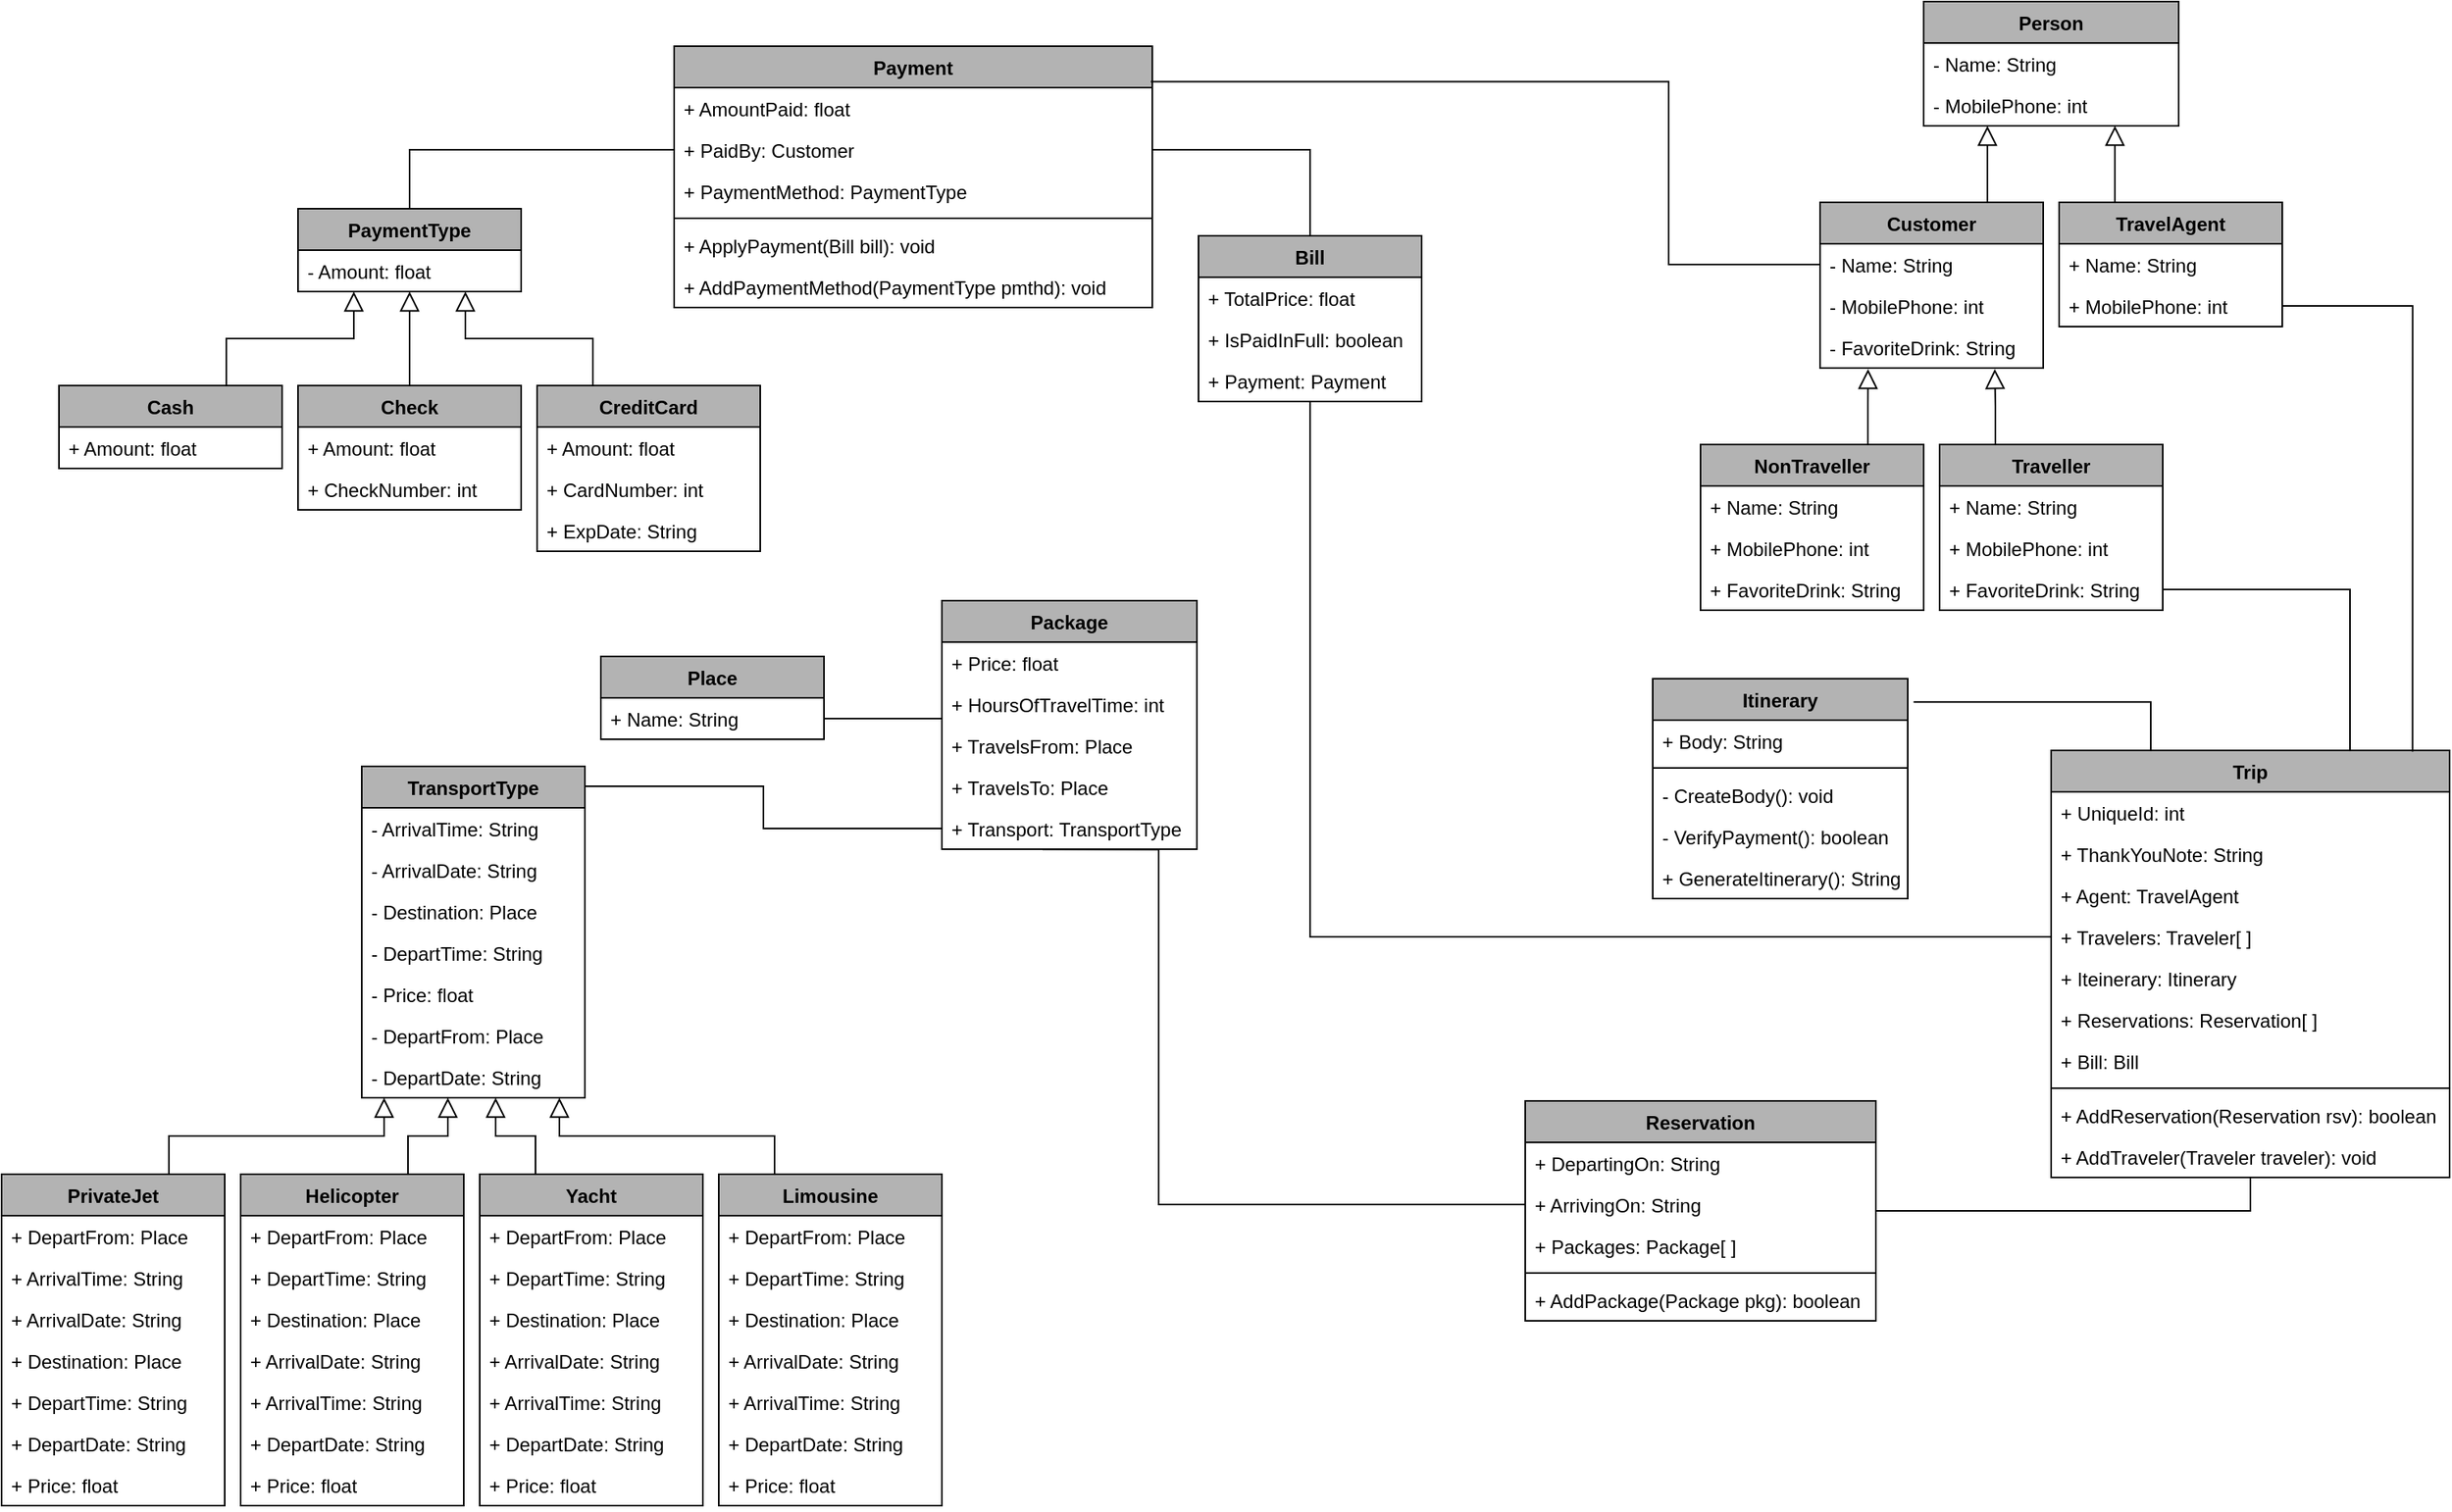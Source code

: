 <mxfile version="20.8.16" type="device"><diagram name="Page-1" id="qMFX66_EOi0qtZkbeub5"><mxGraphModel dx="4063" dy="1777" grid="1" gridSize="10" guides="1" tooltips="1" connect="1" arrows="1" fold="1" page="1" pageScale="1" pageWidth="1100" pageHeight="850" math="0" shadow="0"><root><mxCell id="0"/><mxCell id="1" parent="0"/><mxCell id="Zyu9Bd01uMXLm3r1Y-wS-1" value="Payment" style="swimlane;fontStyle=1;align=center;verticalAlign=top;childLayout=stackLayout;horizontal=1;startSize=26;horizontalStack=0;resizeParent=1;resizeParentMax=0;resizeLast=0;collapsible=1;marginBottom=0;fillColor=#B3B3B3;" vertex="1" parent="1"><mxGeometry x="236" y="28" width="300" height="164" as="geometry"/></mxCell><mxCell id="Zyu9Bd01uMXLm3r1Y-wS-2" value="+ AmountPaid: float" style="text;strokeColor=none;fillColor=none;align=left;verticalAlign=top;spacingLeft=4;spacingRight=4;overflow=hidden;rotatable=0;points=[[0,0.5],[1,0.5]];portConstraint=eastwest;" vertex="1" parent="Zyu9Bd01uMXLm3r1Y-wS-1"><mxGeometry y="26" width="300" height="26" as="geometry"/></mxCell><mxCell id="Zyu9Bd01uMXLm3r1Y-wS-152" value="+ PaidBy: Customer" style="text;strokeColor=none;fillColor=none;align=left;verticalAlign=top;spacingLeft=4;spacingRight=4;overflow=hidden;rotatable=0;points=[[0,0.5],[1,0.5]];portConstraint=eastwest;" vertex="1" parent="Zyu9Bd01uMXLm3r1Y-wS-1"><mxGeometry y="52" width="300" height="26" as="geometry"/></mxCell><mxCell id="Zyu9Bd01uMXLm3r1Y-wS-166" value="+ PaymentMethod: PaymentType" style="text;strokeColor=none;fillColor=none;align=left;verticalAlign=top;spacingLeft=4;spacingRight=4;overflow=hidden;rotatable=0;points=[[0,0.5],[1,0.5]];portConstraint=eastwest;" vertex="1" parent="Zyu9Bd01uMXLm3r1Y-wS-1"><mxGeometry y="78" width="300" height="26" as="geometry"/></mxCell><mxCell id="Zyu9Bd01uMXLm3r1Y-wS-204" value="" style="line;strokeWidth=1;fillColor=none;align=left;verticalAlign=middle;spacingTop=-1;spacingLeft=3;spacingRight=3;rotatable=0;labelPosition=right;points=[];portConstraint=eastwest;strokeColor=inherit;" vertex="1" parent="Zyu9Bd01uMXLm3r1Y-wS-1"><mxGeometry y="104" width="300" height="8" as="geometry"/></mxCell><mxCell id="Zyu9Bd01uMXLm3r1Y-wS-205" value="+ ApplyPayment(Bill bill): void" style="text;strokeColor=none;fillColor=none;align=left;verticalAlign=top;spacingLeft=4;spacingRight=4;overflow=hidden;rotatable=0;points=[[0,0.5],[1,0.5]];portConstraint=eastwest;" vertex="1" parent="Zyu9Bd01uMXLm3r1Y-wS-1"><mxGeometry y="112" width="300" height="26" as="geometry"/></mxCell><mxCell id="Zyu9Bd01uMXLm3r1Y-wS-229" value="+ AddPaymentMethod(PaymentType pmthd): void" style="text;strokeColor=none;fillColor=none;align=left;verticalAlign=top;spacingLeft=4;spacingRight=4;overflow=hidden;rotatable=0;points=[[0,0.5],[1,0.5]];portConstraint=eastwest;" vertex="1" parent="Zyu9Bd01uMXLm3r1Y-wS-1"><mxGeometry y="138" width="300" height="26" as="geometry"/></mxCell><mxCell id="Zyu9Bd01uMXLm3r1Y-wS-28" value="Bill" style="swimlane;fontStyle=1;align=center;verticalAlign=top;childLayout=stackLayout;horizontal=1;startSize=26;horizontalStack=0;resizeParent=1;resizeParentMax=0;resizeLast=0;collapsible=1;marginBottom=0;fillColor=#B3B3B3;" vertex="1" parent="1"><mxGeometry x="565" y="147" width="140" height="104" as="geometry"/></mxCell><mxCell id="Zyu9Bd01uMXLm3r1Y-wS-29" value="+ TotalPrice: float" style="text;strokeColor=none;fillColor=none;align=left;verticalAlign=top;spacingLeft=4;spacingRight=4;overflow=hidden;rotatable=0;points=[[0,0.5],[1,0.5]];portConstraint=eastwest;" vertex="1" parent="Zyu9Bd01uMXLm3r1Y-wS-28"><mxGeometry y="26" width="140" height="26" as="geometry"/></mxCell><mxCell id="Zyu9Bd01uMXLm3r1Y-wS-33" value="+ IsPaidInFull: boolean" style="text;strokeColor=none;fillColor=none;align=left;verticalAlign=top;spacingLeft=4;spacingRight=4;overflow=hidden;rotatable=0;points=[[0,0.5],[1,0.5]];portConstraint=eastwest;" vertex="1" parent="Zyu9Bd01uMXLm3r1Y-wS-28"><mxGeometry y="52" width="140" height="26" as="geometry"/></mxCell><mxCell id="Zyu9Bd01uMXLm3r1Y-wS-164" value="+ Payment: Payment" style="text;strokeColor=none;fillColor=none;align=left;verticalAlign=top;spacingLeft=4;spacingRight=4;overflow=hidden;rotatable=0;points=[[0,0.5],[1,0.5]];portConstraint=eastwest;" vertex="1" parent="Zyu9Bd01uMXLm3r1Y-wS-28"><mxGeometry y="78" width="140" height="26" as="geometry"/></mxCell><mxCell id="Zyu9Bd01uMXLm3r1Y-wS-34" value="Trip" style="swimlane;fontStyle=1;align=center;verticalAlign=top;childLayout=stackLayout;horizontal=1;startSize=26;horizontalStack=0;resizeParent=1;resizeParentMax=0;resizeLast=0;collapsible=1;marginBottom=0;fillColor=#B3B3B3;" vertex="1" parent="1"><mxGeometry x="1100" y="470" width="250" height="268" as="geometry"/></mxCell><mxCell id="Zyu9Bd01uMXLm3r1Y-wS-35" value="+ UniqueId: int" style="text;strokeColor=none;fillColor=none;align=left;verticalAlign=top;spacingLeft=4;spacingRight=4;overflow=hidden;rotatable=0;points=[[0,0.5],[1,0.5]];portConstraint=eastwest;" vertex="1" parent="Zyu9Bd01uMXLm3r1Y-wS-34"><mxGeometry y="26" width="250" height="26" as="geometry"/></mxCell><mxCell id="Zyu9Bd01uMXLm3r1Y-wS-38" value="+ ThankYouNote: String" style="text;strokeColor=none;fillColor=none;align=left;verticalAlign=top;spacingLeft=4;spacingRight=4;overflow=hidden;rotatable=0;points=[[0,0.5],[1,0.5]];portConstraint=eastwest;" vertex="1" parent="Zyu9Bd01uMXLm3r1Y-wS-34"><mxGeometry y="52" width="250" height="26" as="geometry"/></mxCell><mxCell id="Zyu9Bd01uMXLm3r1Y-wS-167" value="+ Agent: TravelAgent" style="text;strokeColor=none;fillColor=none;align=left;verticalAlign=top;spacingLeft=4;spacingRight=4;overflow=hidden;rotatable=0;points=[[0,0.5],[1,0.5]];portConstraint=eastwest;" vertex="1" parent="Zyu9Bd01uMXLm3r1Y-wS-34"><mxGeometry y="78" width="250" height="26" as="geometry"/></mxCell><mxCell id="Zyu9Bd01uMXLm3r1Y-wS-172" value="+ Travelers: Traveler[ ]" style="text;strokeColor=none;fillColor=none;align=left;verticalAlign=top;spacingLeft=4;spacingRight=4;overflow=hidden;rotatable=0;points=[[0,0.5],[1,0.5]];portConstraint=eastwest;" vertex="1" parent="Zyu9Bd01uMXLm3r1Y-wS-34"><mxGeometry y="104" width="250" height="26" as="geometry"/></mxCell><mxCell id="Zyu9Bd01uMXLm3r1Y-wS-174" value="+ Iteinerary: Itinerary" style="text;strokeColor=none;fillColor=none;align=left;verticalAlign=top;spacingLeft=4;spacingRight=4;overflow=hidden;rotatable=0;points=[[0,0.5],[1,0.5]];portConstraint=eastwest;" vertex="1" parent="Zyu9Bd01uMXLm3r1Y-wS-34"><mxGeometry y="130" width="250" height="26" as="geometry"/></mxCell><mxCell id="Zyu9Bd01uMXLm3r1Y-wS-186" value="+ Reservations: Reservation[ ]" style="text;strokeColor=none;fillColor=none;align=left;verticalAlign=top;spacingLeft=4;spacingRight=4;overflow=hidden;rotatable=0;points=[[0,0.5],[1,0.5]];portConstraint=eastwest;" vertex="1" parent="Zyu9Bd01uMXLm3r1Y-wS-34"><mxGeometry y="156" width="250" height="26" as="geometry"/></mxCell><mxCell id="Zyu9Bd01uMXLm3r1Y-wS-201" value="+ Bill: Bill" style="text;strokeColor=none;fillColor=none;align=left;verticalAlign=top;spacingLeft=4;spacingRight=4;overflow=hidden;rotatable=0;points=[[0,0.5],[1,0.5]];portConstraint=eastwest;" vertex="1" parent="Zyu9Bd01uMXLm3r1Y-wS-34"><mxGeometry y="182" width="250" height="26" as="geometry"/></mxCell><mxCell id="Zyu9Bd01uMXLm3r1Y-wS-199" value="" style="line;strokeWidth=1;fillColor=none;align=left;verticalAlign=middle;spacingTop=-1;spacingLeft=3;spacingRight=3;rotatable=0;labelPosition=right;points=[];portConstraint=eastwest;strokeColor=inherit;" vertex="1" parent="Zyu9Bd01uMXLm3r1Y-wS-34"><mxGeometry y="208" width="250" height="8" as="geometry"/></mxCell><mxCell id="Zyu9Bd01uMXLm3r1Y-wS-200" value="+ AddReservation(Reservation rsv): boolean" style="text;strokeColor=none;fillColor=none;align=left;verticalAlign=top;spacingLeft=4;spacingRight=4;overflow=hidden;rotatable=0;points=[[0,0.5],[1,0.5]];portConstraint=eastwest;" vertex="1" parent="Zyu9Bd01uMXLm3r1Y-wS-34"><mxGeometry y="216" width="250" height="26" as="geometry"/></mxCell><mxCell id="Zyu9Bd01uMXLm3r1Y-wS-226" value="+ AddTraveler(Traveler traveler): void" style="text;strokeColor=none;fillColor=none;align=left;verticalAlign=top;spacingLeft=4;spacingRight=4;overflow=hidden;rotatable=0;points=[[0,0.5],[1,0.5]];portConstraint=eastwest;" vertex="1" parent="Zyu9Bd01uMXLm3r1Y-wS-34"><mxGeometry y="242" width="250" height="26" as="geometry"/></mxCell><mxCell id="Zyu9Bd01uMXLm3r1Y-wS-195" style="edgeStyle=orthogonalEdgeStyle;rounded=0;orthogonalLoop=1;jettySize=auto;html=1;entryX=0;entryY=0.25;entryDx=0;entryDy=0;endArrow=none;endFill=0;exitX=1;exitY=0.5;exitDx=0;exitDy=0;" edge="1" parent="1" source="Zyu9Bd01uMXLm3r1Y-wS-196" target="Zyu9Bd01uMXLm3r1Y-wS-60"><mxGeometry relative="1" as="geometry"><Array as="points"><mxPoint x="404" y="450"/></Array></mxGeometry></mxCell><mxCell id="Zyu9Bd01uMXLm3r1Y-wS-40" value="Place" style="swimlane;fontStyle=1;childLayout=stackLayout;horizontal=1;startSize=26;fillColor=#B3B3B3;horizontalStack=0;resizeParent=1;resizeParentMax=0;resizeLast=0;collapsible=1;marginBottom=0;" vertex="1" parent="1"><mxGeometry x="190" y="411" width="140" height="52" as="geometry"/></mxCell><mxCell id="Zyu9Bd01uMXLm3r1Y-wS-196" value="+ Name: String" style="text;strokeColor=none;fillColor=none;align=left;verticalAlign=top;spacingLeft=4;spacingRight=4;overflow=hidden;rotatable=0;points=[[0,0.5],[1,0.5]];portConstraint=eastwest;" vertex="1" parent="Zyu9Bd01uMXLm3r1Y-wS-40"><mxGeometry y="26" width="140" height="26" as="geometry"/></mxCell><mxCell id="Zyu9Bd01uMXLm3r1Y-wS-187" style="edgeStyle=orthogonalEdgeStyle;rounded=0;orthogonalLoop=1;jettySize=auto;html=1;entryX=0.5;entryY=1;entryDx=0;entryDy=0;endArrow=none;endFill=0;" edge="1" parent="1" source="Zyu9Bd01uMXLm3r1Y-wS-56" target="Zyu9Bd01uMXLm3r1Y-wS-34"><mxGeometry relative="1" as="geometry"/></mxCell><mxCell id="Zyu9Bd01uMXLm3r1Y-wS-56" value="Reservation" style="swimlane;fontStyle=1;childLayout=stackLayout;horizontal=1;startSize=26;fillColor=#B3B3B3;horizontalStack=0;resizeParent=1;resizeParentMax=0;resizeLast=0;collapsible=1;marginBottom=0;" vertex="1" parent="1"><mxGeometry x="770" y="690" width="220" height="138" as="geometry"/></mxCell><mxCell id="Zyu9Bd01uMXLm3r1Y-wS-57" value="+ DepartingOn: String" style="text;strokeColor=none;fillColor=none;align=left;verticalAlign=top;spacingLeft=4;spacingRight=4;overflow=hidden;rotatable=0;points=[[0,0.5],[1,0.5]];portConstraint=eastwest;" vertex="1" parent="Zyu9Bd01uMXLm3r1Y-wS-56"><mxGeometry y="26" width="220" height="26" as="geometry"/></mxCell><mxCell id="Zyu9Bd01uMXLm3r1Y-wS-58" value="+ ArrivingOn: String" style="text;strokeColor=none;fillColor=none;align=left;verticalAlign=top;spacingLeft=4;spacingRight=4;overflow=hidden;rotatable=0;points=[[0,0.5],[1,0.5]];portConstraint=eastwest;" vertex="1" parent="Zyu9Bd01uMXLm3r1Y-wS-56"><mxGeometry y="52" width="220" height="26" as="geometry"/></mxCell><mxCell id="Zyu9Bd01uMXLm3r1Y-wS-188" value="+ Packages: Package[ ]" style="text;strokeColor=none;fillColor=none;align=left;verticalAlign=top;spacingLeft=4;spacingRight=4;overflow=hidden;rotatable=0;points=[[0,0.5],[1,0.5]];portConstraint=eastwest;" vertex="1" parent="Zyu9Bd01uMXLm3r1Y-wS-56"><mxGeometry y="78" width="220" height="26" as="geometry"/></mxCell><mxCell id="Zyu9Bd01uMXLm3r1Y-wS-190" value="" style="line;strokeWidth=1;fillColor=none;align=left;verticalAlign=middle;spacingTop=-1;spacingLeft=3;spacingRight=3;rotatable=0;labelPosition=right;points=[];portConstraint=eastwest;strokeColor=inherit;" vertex="1" parent="Zyu9Bd01uMXLm3r1Y-wS-56"><mxGeometry y="104" width="220" height="8" as="geometry"/></mxCell><mxCell id="Zyu9Bd01uMXLm3r1Y-wS-191" value="+ AddPackage(Package pkg): boolean" style="text;strokeColor=none;fillColor=none;align=left;verticalAlign=top;spacingLeft=4;spacingRight=4;overflow=hidden;rotatable=0;points=[[0,0.5],[1,0.5]];portConstraint=eastwest;" vertex="1" parent="Zyu9Bd01uMXLm3r1Y-wS-56"><mxGeometry y="112" width="220" height="26" as="geometry"/></mxCell><mxCell id="Zyu9Bd01uMXLm3r1Y-wS-60" value="Package" style="swimlane;fontStyle=1;childLayout=stackLayout;horizontal=1;startSize=26;fillColor=#B3B3B3;horizontalStack=0;resizeParent=1;resizeParentMax=0;resizeLast=0;collapsible=1;marginBottom=0;" vertex="1" parent="1"><mxGeometry x="404" y="376" width="160" height="156" as="geometry"/></mxCell><mxCell id="Zyu9Bd01uMXLm3r1Y-wS-61" value="+ Price: float" style="text;strokeColor=none;fillColor=none;align=left;verticalAlign=top;spacingLeft=4;spacingRight=4;overflow=hidden;rotatable=0;points=[[0,0.5],[1,0.5]];portConstraint=eastwest;" vertex="1" parent="Zyu9Bd01uMXLm3r1Y-wS-60"><mxGeometry y="26" width="160" height="26" as="geometry"/></mxCell><mxCell id="Zyu9Bd01uMXLm3r1Y-wS-62" value="+ HoursOfTravelTime: int" style="text;strokeColor=none;fillColor=none;align=left;verticalAlign=top;spacingLeft=4;spacingRight=4;overflow=hidden;rotatable=0;points=[[0,0.5],[1,0.5]];portConstraint=eastwest;" vertex="1" parent="Zyu9Bd01uMXLm3r1Y-wS-60"><mxGeometry y="52" width="160" height="26" as="geometry"/></mxCell><mxCell id="Zyu9Bd01uMXLm3r1Y-wS-192" value="+ TravelsFrom: Place&#10;" style="text;strokeColor=none;fillColor=none;align=left;verticalAlign=top;spacingLeft=4;spacingRight=4;overflow=hidden;rotatable=0;points=[[0,0.5],[1,0.5]];portConstraint=eastwest;" vertex="1" parent="Zyu9Bd01uMXLm3r1Y-wS-60"><mxGeometry y="78" width="160" height="26" as="geometry"/></mxCell><mxCell id="Zyu9Bd01uMXLm3r1Y-wS-193" value="+ TravelsTo: Place" style="text;strokeColor=none;fillColor=none;align=left;verticalAlign=top;spacingLeft=4;spacingRight=4;overflow=hidden;rotatable=0;points=[[0,0.5],[1,0.5]];portConstraint=eastwest;" vertex="1" parent="Zyu9Bd01uMXLm3r1Y-wS-60"><mxGeometry y="104" width="160" height="26" as="geometry"/></mxCell><mxCell id="Zyu9Bd01uMXLm3r1Y-wS-198" value="+ Transport: TransportType" style="text;strokeColor=none;fillColor=none;align=left;verticalAlign=top;spacingLeft=4;spacingRight=4;overflow=hidden;rotatable=0;points=[[0,0.5],[1,0.5]];portConstraint=eastwest;" vertex="1" parent="Zyu9Bd01uMXLm3r1Y-wS-60"><mxGeometry y="130" width="160" height="26" as="geometry"/></mxCell><mxCell id="Zyu9Bd01uMXLm3r1Y-wS-171" value="Itinerary" style="swimlane;fontStyle=1;childLayout=stackLayout;horizontal=1;startSize=26;fillColor=#B3B3B3;horizontalStack=0;resizeParent=1;resizeParentMax=0;resizeLast=0;collapsible=1;marginBottom=0;labelBackgroundColor=none;" vertex="1" parent="1"><mxGeometry x="850" y="425" width="160" height="138" as="geometry"/></mxCell><mxCell id="Zyu9Bd01uMXLm3r1Y-wS-176" value="+ Body: String" style="text;strokeColor=none;fillColor=none;align=left;verticalAlign=top;spacingLeft=4;spacingRight=4;overflow=hidden;rotatable=0;points=[[0,0.5],[1,0.5]];portConstraint=eastwest;" vertex="1" parent="Zyu9Bd01uMXLm3r1Y-wS-171"><mxGeometry y="26" width="160" height="26" as="geometry"/></mxCell><mxCell id="Zyu9Bd01uMXLm3r1Y-wS-181" value="" style="line;strokeWidth=1;fillColor=none;align=left;verticalAlign=middle;spacingTop=-1;spacingLeft=3;spacingRight=3;rotatable=0;labelPosition=right;points=[];portConstraint=eastwest;strokeColor=inherit;" vertex="1" parent="Zyu9Bd01uMXLm3r1Y-wS-171"><mxGeometry y="52" width="160" height="8" as="geometry"/></mxCell><mxCell id="Zyu9Bd01uMXLm3r1Y-wS-182" value="- CreateBody(): void" style="text;strokeColor=none;fillColor=none;align=left;verticalAlign=top;spacingLeft=4;spacingRight=4;overflow=hidden;rotatable=0;points=[[0,0.5],[1,0.5]];portConstraint=eastwest;" vertex="1" parent="Zyu9Bd01uMXLm3r1Y-wS-171"><mxGeometry y="60" width="160" height="26" as="geometry"/></mxCell><mxCell id="Zyu9Bd01uMXLm3r1Y-wS-227" value="- VerifyPayment(): boolean" style="text;strokeColor=none;fillColor=none;align=left;verticalAlign=top;spacingLeft=4;spacingRight=4;overflow=hidden;rotatable=0;points=[[0,0.5],[1,0.5]];portConstraint=eastwest;" vertex="1" parent="Zyu9Bd01uMXLm3r1Y-wS-171"><mxGeometry y="86" width="160" height="26" as="geometry"/></mxCell><mxCell id="Zyu9Bd01uMXLm3r1Y-wS-228" value="+ GenerateItinerary(): String" style="text;strokeColor=none;fillColor=none;align=left;verticalAlign=top;spacingLeft=4;spacingRight=4;overflow=hidden;rotatable=0;points=[[0,0.5],[1,0.5]];portConstraint=eastwest;" vertex="1" parent="Zyu9Bd01uMXLm3r1Y-wS-171"><mxGeometry y="112" width="160" height="26" as="geometry"/></mxCell><mxCell id="Zyu9Bd01uMXLm3r1Y-wS-177" style="edgeStyle=orthogonalEdgeStyle;rounded=0;orthogonalLoop=1;jettySize=auto;html=1;entryX=0.25;entryY=0;entryDx=0;entryDy=0;endArrow=none;endFill=0;exitX=1.023;exitY=0.106;exitDx=0;exitDy=0;exitPerimeter=0;" edge="1" parent="1" source="Zyu9Bd01uMXLm3r1Y-wS-171" target="Zyu9Bd01uMXLm3r1Y-wS-34"><mxGeometry relative="1" as="geometry"/></mxCell><mxCell id="Zyu9Bd01uMXLm3r1Y-wS-184" style="edgeStyle=orthogonalEdgeStyle;rounded=0;orthogonalLoop=1;jettySize=auto;html=1;exitX=1;exitY=0.5;exitDx=0;exitDy=0;entryX=0.75;entryY=0;entryDx=0;entryDy=0;endArrow=none;endFill=0;" edge="1" parent="1" source="Zyu9Bd01uMXLm3r1Y-wS-170" target="Zyu9Bd01uMXLm3r1Y-wS-34"><mxGeometry relative="1" as="geometry"/></mxCell><mxCell id="Zyu9Bd01uMXLm3r1Y-wS-185" style="edgeStyle=orthogonalEdgeStyle;rounded=0;orthogonalLoop=1;jettySize=auto;html=1;exitX=1;exitY=0.5;exitDx=0;exitDy=0;entryX=0.907;entryY=0.003;entryDx=0;entryDy=0;entryPerimeter=0;endArrow=none;endFill=0;" edge="1" parent="1" source="Zyu9Bd01uMXLm3r1Y-wS-52" target="Zyu9Bd01uMXLm3r1Y-wS-34"><mxGeometry relative="1" as="geometry"/></mxCell><mxCell id="Zyu9Bd01uMXLm3r1Y-wS-202" style="edgeStyle=orthogonalEdgeStyle;rounded=0;orthogonalLoop=1;jettySize=auto;html=1;entryX=0;entryY=0.5;entryDx=0;entryDy=0;endArrow=none;endFill=0;exitX=0.5;exitY=1;exitDx=0;exitDy=0;" edge="1" parent="1" source="Zyu9Bd01uMXLm3r1Y-wS-28" target="Zyu9Bd01uMXLm3r1Y-wS-172"><mxGeometry relative="1" as="geometry"><mxPoint x="640" y="310" as="sourcePoint"/></mxGeometry></mxCell><mxCell id="Zyu9Bd01uMXLm3r1Y-wS-206" style="edgeStyle=orthogonalEdgeStyle;rounded=0;orthogonalLoop=1;jettySize=auto;html=1;entryX=0.5;entryY=0;entryDx=0;entryDy=0;endArrow=none;endFill=0;" edge="1" parent="1" source="Zyu9Bd01uMXLm3r1Y-wS-152" target="Zyu9Bd01uMXLm3r1Y-wS-28"><mxGeometry relative="1" as="geometry"/></mxCell><mxCell id="Zyu9Bd01uMXLm3r1Y-wS-207" style="edgeStyle=orthogonalEdgeStyle;rounded=0;orthogonalLoop=1;jettySize=auto;html=1;entryX=0;entryY=0.5;entryDx=0;entryDy=0;endArrow=none;endFill=0;" edge="1" parent="1" source="Zyu9Bd01uMXLm3r1Y-wS-16" target="Zyu9Bd01uMXLm3r1Y-wS-152"><mxGeometry relative="1" as="geometry"/></mxCell><mxCell id="Zyu9Bd01uMXLm3r1Y-wS-208" style="edgeStyle=orthogonalEdgeStyle;rounded=0;orthogonalLoop=1;jettySize=auto;html=1;entryX=0.997;entryY=0.136;entryDx=0;entryDy=0;endArrow=none;endFill=0;entryPerimeter=0;" edge="1" parent="1" source="Zyu9Bd01uMXLm3r1Y-wS-157" target="Zyu9Bd01uMXLm3r1Y-wS-1"><mxGeometry relative="1" as="geometry"><Array as="points"><mxPoint x="860" y="165"/><mxPoint x="860" y="50"/></Array></mxGeometry></mxCell><mxCell id="Zyu9Bd01uMXLm3r1Y-wS-73" style="edgeStyle=orthogonalEdgeStyle;rounded=0;orthogonalLoop=1;jettySize=auto;html=1;exitX=0.75;exitY=0;exitDx=0;exitDy=0;endArrow=block;endFill=0;endSize=10;" edge="1" parent="1" source="Zyu9Bd01uMXLm3r1Y-wS-69"><mxGeometry relative="1" as="geometry"><mxPoint x="94" y="688" as="targetPoint"/><Array as="points"><mxPoint x="69" y="712"/><mxPoint x="94" y="712"/><mxPoint x="94" y="688"/></Array></mxGeometry></mxCell><mxCell id="Zyu9Bd01uMXLm3r1Y-wS-74" style="edgeStyle=orthogonalEdgeStyle;rounded=0;orthogonalLoop=1;jettySize=auto;html=1;exitX=0.25;exitY=0;exitDx=0;exitDy=0;endArrow=block;endFill=0;endSize=10;" edge="1" parent="1" source="Zyu9Bd01uMXLm3r1Y-wS-70"><mxGeometry relative="1" as="geometry"><mxPoint x="124" y="688" as="targetPoint"/><Array as="points"><mxPoint x="149" y="712"/><mxPoint x="124" y="712"/><mxPoint x="124" y="688"/></Array></mxGeometry></mxCell><mxCell id="Zyu9Bd01uMXLm3r1Y-wS-75" style="edgeStyle=orthogonalEdgeStyle;rounded=0;orthogonalLoop=1;jettySize=auto;html=1;exitX=0.25;exitY=0;exitDx=0;exitDy=0;endArrow=block;endFill=0;endSize=10;" edge="1" parent="1" source="Zyu9Bd01uMXLm3r1Y-wS-71"><mxGeometry relative="1" as="geometry"><mxPoint x="164" y="688" as="targetPoint"/><Array as="points"><mxPoint x="299" y="712"/><mxPoint x="164" y="712"/><mxPoint x="164" y="688"/></Array></mxGeometry></mxCell><mxCell id="Zyu9Bd01uMXLm3r1Y-wS-77" style="edgeStyle=orthogonalEdgeStyle;rounded=0;orthogonalLoop=1;jettySize=auto;html=1;exitX=0.75;exitY=0;exitDx=0;exitDy=0;endArrow=block;endFill=0;endSize=10;" edge="1" parent="1" source="Zyu9Bd01uMXLm3r1Y-wS-68"><mxGeometry relative="1" as="geometry"><mxPoint x="54" y="688" as="targetPoint"/><Array as="points"><mxPoint x="-81" y="712"/><mxPoint x="54" y="712"/></Array></mxGeometry></mxCell><mxCell id="Zyu9Bd01uMXLm3r1Y-wS-68" value="PrivateJet" style="swimlane;fontStyle=1;childLayout=stackLayout;horizontal=1;startSize=26;fillColor=#B3B3B3;horizontalStack=0;resizeParent=1;resizeParentMax=0;resizeLast=0;collapsible=1;marginBottom=0;container=0;" vertex="1" parent="1"><mxGeometry x="-186" y="736" width="140" height="208" as="geometry"/></mxCell><mxCell id="Zyu9Bd01uMXLm3r1Y-wS-93" value="+ DepartFrom: Place" style="text;strokeColor=none;fillColor=none;align=left;verticalAlign=top;spacingLeft=4;spacingRight=4;overflow=hidden;rotatable=0;points=[[0,0.5],[1,0.5]];portConstraint=eastwest;container=0;" vertex="1" parent="Zyu9Bd01uMXLm3r1Y-wS-68"><mxGeometry y="26" width="140" height="26" as="geometry"/></mxCell><mxCell id="Zyu9Bd01uMXLm3r1Y-wS-98" value="+ ArrivalTime: String" style="text;strokeColor=none;fillColor=none;align=left;verticalAlign=top;spacingLeft=4;spacingRight=4;overflow=hidden;rotatable=0;points=[[0,0.5],[1,0.5]];portConstraint=eastwest;container=0;" vertex="1" parent="Zyu9Bd01uMXLm3r1Y-wS-68"><mxGeometry y="52" width="140" height="26" as="geometry"/></mxCell><mxCell id="Zyu9Bd01uMXLm3r1Y-wS-97" value="+ ArrivalDate: String" style="text;strokeColor=none;fillColor=none;align=left;verticalAlign=top;spacingLeft=4;spacingRight=4;overflow=hidden;rotatable=0;points=[[0,0.5],[1,0.5]];portConstraint=eastwest;container=0;" vertex="1" parent="Zyu9Bd01uMXLm3r1Y-wS-68"><mxGeometry y="78" width="140" height="26" as="geometry"/></mxCell><mxCell id="Zyu9Bd01uMXLm3r1Y-wS-96" value="+ Destination: Place" style="text;strokeColor=none;fillColor=none;align=left;verticalAlign=top;spacingLeft=4;spacingRight=4;overflow=hidden;rotatable=0;points=[[0,0.5],[1,0.5]];portConstraint=eastwest;container=0;" vertex="1" parent="Zyu9Bd01uMXLm3r1Y-wS-68"><mxGeometry y="104" width="140" height="26" as="geometry"/></mxCell><mxCell id="Zyu9Bd01uMXLm3r1Y-wS-95" value="+ DepartTime: String" style="text;strokeColor=none;fillColor=none;align=left;verticalAlign=top;spacingLeft=4;spacingRight=4;overflow=hidden;rotatable=0;points=[[0,0.5],[1,0.5]];portConstraint=eastwest;container=0;" vertex="1" parent="Zyu9Bd01uMXLm3r1Y-wS-68"><mxGeometry y="130" width="140" height="26" as="geometry"/></mxCell><mxCell id="Zyu9Bd01uMXLm3r1Y-wS-94" value="+ DepartDate: String" style="text;strokeColor=none;fillColor=none;align=left;verticalAlign=top;spacingLeft=4;spacingRight=4;overflow=hidden;rotatable=0;points=[[0,0.5],[1,0.5]];portConstraint=eastwest;container=0;" vertex="1" parent="Zyu9Bd01uMXLm3r1Y-wS-68"><mxGeometry y="156" width="140" height="26" as="geometry"/></mxCell><mxCell id="Zyu9Bd01uMXLm3r1Y-wS-133" value="+ Price: float" style="text;strokeColor=none;fillColor=none;align=left;verticalAlign=top;spacingLeft=4;spacingRight=4;overflow=hidden;rotatable=0;points=[[0,0.5],[1,0.5]];portConstraint=eastwest;container=0;" vertex="1" parent="Zyu9Bd01uMXLm3r1Y-wS-68"><mxGeometry y="182" width="140" height="26" as="geometry"/></mxCell><mxCell id="Zyu9Bd01uMXLm3r1Y-wS-69" value="Helicopter" style="swimlane;fontStyle=1;childLayout=stackLayout;horizontal=1;startSize=26;fillColor=#B3B3B3;horizontalStack=0;resizeParent=1;resizeParentMax=0;resizeLast=0;collapsible=1;marginBottom=0;container=0;" vertex="1" parent="1"><mxGeometry x="-36" y="736" width="140" height="208" as="geometry"/></mxCell><mxCell id="Zyu9Bd01uMXLm3r1Y-wS-99" value="+ DepartFrom: Place" style="text;strokeColor=none;fillColor=none;align=left;verticalAlign=top;spacingLeft=4;spacingRight=4;overflow=hidden;rotatable=0;points=[[0,0.5],[1,0.5]];portConstraint=eastwest;container=0;" vertex="1" parent="Zyu9Bd01uMXLm3r1Y-wS-69"><mxGeometry y="26" width="140" height="26" as="geometry"/></mxCell><mxCell id="Zyu9Bd01uMXLm3r1Y-wS-101" value="+ DepartTime: String" style="text;strokeColor=none;fillColor=none;align=left;verticalAlign=top;spacingLeft=4;spacingRight=4;overflow=hidden;rotatable=0;points=[[0,0.5],[1,0.5]];portConstraint=eastwest;container=0;" vertex="1" parent="Zyu9Bd01uMXLm3r1Y-wS-69"><mxGeometry y="52" width="140" height="26" as="geometry"/></mxCell><mxCell id="Zyu9Bd01uMXLm3r1Y-wS-102" value="+ Destination: Place" style="text;strokeColor=none;fillColor=none;align=left;verticalAlign=top;spacingLeft=4;spacingRight=4;overflow=hidden;rotatable=0;points=[[0,0.5],[1,0.5]];portConstraint=eastwest;container=0;" vertex="1" parent="Zyu9Bd01uMXLm3r1Y-wS-69"><mxGeometry y="78" width="140" height="26" as="geometry"/></mxCell><mxCell id="Zyu9Bd01uMXLm3r1Y-wS-103" value="+ ArrivalDate: String" style="text;strokeColor=none;fillColor=none;align=left;verticalAlign=top;spacingLeft=4;spacingRight=4;overflow=hidden;rotatable=0;points=[[0,0.5],[1,0.5]];portConstraint=eastwest;container=0;" vertex="1" parent="Zyu9Bd01uMXLm3r1Y-wS-69"><mxGeometry y="104" width="140" height="26" as="geometry"/></mxCell><mxCell id="Zyu9Bd01uMXLm3r1Y-wS-104" value="+ ArrivalTime: String" style="text;strokeColor=none;fillColor=none;align=left;verticalAlign=top;spacingLeft=4;spacingRight=4;overflow=hidden;rotatable=0;points=[[0,0.5],[1,0.5]];portConstraint=eastwest;container=0;" vertex="1" parent="Zyu9Bd01uMXLm3r1Y-wS-69"><mxGeometry y="130" width="140" height="26" as="geometry"/></mxCell><mxCell id="Zyu9Bd01uMXLm3r1Y-wS-100" value="+ DepartDate: String" style="text;strokeColor=none;fillColor=none;align=left;verticalAlign=top;spacingLeft=4;spacingRight=4;overflow=hidden;rotatable=0;points=[[0,0.5],[1,0.5]];portConstraint=eastwest;container=0;" vertex="1" parent="Zyu9Bd01uMXLm3r1Y-wS-69"><mxGeometry y="156" width="140" height="26" as="geometry"/></mxCell><mxCell id="Zyu9Bd01uMXLm3r1Y-wS-134" value="+ Price: float" style="text;strokeColor=none;fillColor=none;align=left;verticalAlign=top;spacingLeft=4;spacingRight=4;overflow=hidden;rotatable=0;points=[[0,0.5],[1,0.5]];portConstraint=eastwest;container=0;" vertex="1" parent="Zyu9Bd01uMXLm3r1Y-wS-69"><mxGeometry y="182" width="140" height="26" as="geometry"/></mxCell><mxCell id="Zyu9Bd01uMXLm3r1Y-wS-70" value="Yacht" style="swimlane;fontStyle=1;childLayout=stackLayout;horizontal=1;startSize=26;fillColor=#B3B3B3;horizontalStack=0;resizeParent=1;resizeParentMax=0;resizeLast=0;collapsible=1;marginBottom=0;container=0;" vertex="1" parent="1"><mxGeometry x="114" y="736" width="140" height="208" as="geometry"/></mxCell><mxCell id="Zyu9Bd01uMXLm3r1Y-wS-137" value="+ DepartFrom: Place" style="text;strokeColor=none;fillColor=none;align=left;verticalAlign=top;spacingLeft=4;spacingRight=4;overflow=hidden;rotatable=0;points=[[0,0.5],[1,0.5]];portConstraint=eastwest;container=0;" vertex="1" parent="Zyu9Bd01uMXLm3r1Y-wS-70"><mxGeometry y="26" width="140" height="26" as="geometry"/></mxCell><mxCell id="Zyu9Bd01uMXLm3r1Y-wS-138" value="+ DepartTime: String" style="text;strokeColor=none;fillColor=none;align=left;verticalAlign=top;spacingLeft=4;spacingRight=4;overflow=hidden;rotatable=0;points=[[0,0.5],[1,0.5]];portConstraint=eastwest;container=0;" vertex="1" parent="Zyu9Bd01uMXLm3r1Y-wS-70"><mxGeometry y="52" width="140" height="26" as="geometry"/></mxCell><mxCell id="Zyu9Bd01uMXLm3r1Y-wS-139" value="+ Destination: Place" style="text;strokeColor=none;fillColor=none;align=left;verticalAlign=top;spacingLeft=4;spacingRight=4;overflow=hidden;rotatable=0;points=[[0,0.5],[1,0.5]];portConstraint=eastwest;container=0;" vertex="1" parent="Zyu9Bd01uMXLm3r1Y-wS-70"><mxGeometry y="78" width="140" height="26" as="geometry"/></mxCell><mxCell id="Zyu9Bd01uMXLm3r1Y-wS-140" value="+ ArrivalDate: String" style="text;strokeColor=none;fillColor=none;align=left;verticalAlign=top;spacingLeft=4;spacingRight=4;overflow=hidden;rotatable=0;points=[[0,0.5],[1,0.5]];portConstraint=eastwest;container=0;" vertex="1" parent="Zyu9Bd01uMXLm3r1Y-wS-70"><mxGeometry y="104" width="140" height="26" as="geometry"/></mxCell><mxCell id="Zyu9Bd01uMXLm3r1Y-wS-141" value="+ ArrivalTime: String" style="text;strokeColor=none;fillColor=none;align=left;verticalAlign=top;spacingLeft=4;spacingRight=4;overflow=hidden;rotatable=0;points=[[0,0.5],[1,0.5]];portConstraint=eastwest;container=0;" vertex="1" parent="Zyu9Bd01uMXLm3r1Y-wS-70"><mxGeometry y="130" width="140" height="26" as="geometry"/></mxCell><mxCell id="Zyu9Bd01uMXLm3r1Y-wS-142" value="+ DepartDate: String" style="text;strokeColor=none;fillColor=none;align=left;verticalAlign=top;spacingLeft=4;spacingRight=4;overflow=hidden;rotatable=0;points=[[0,0.5],[1,0.5]];portConstraint=eastwest;container=0;" vertex="1" parent="Zyu9Bd01uMXLm3r1Y-wS-70"><mxGeometry y="156" width="140" height="26" as="geometry"/></mxCell><mxCell id="Zyu9Bd01uMXLm3r1Y-wS-143" value="+ Price: float" style="text;strokeColor=none;fillColor=none;align=left;verticalAlign=top;spacingLeft=4;spacingRight=4;overflow=hidden;rotatable=0;points=[[0,0.5],[1,0.5]];portConstraint=eastwest;container=0;" vertex="1" parent="Zyu9Bd01uMXLm3r1Y-wS-70"><mxGeometry y="182" width="140" height="26" as="geometry"/></mxCell><mxCell id="Zyu9Bd01uMXLm3r1Y-wS-71" value="Limousine" style="swimlane;fontStyle=1;childLayout=stackLayout;horizontal=1;startSize=26;fillColor=#B3B3B3;horizontalStack=0;resizeParent=1;resizeParentMax=0;resizeLast=0;collapsible=1;marginBottom=0;container=0;" vertex="1" parent="1"><mxGeometry x="264" y="736" width="140" height="208" as="geometry"/></mxCell><mxCell id="Zyu9Bd01uMXLm3r1Y-wS-144" value="+ DepartFrom: Place" style="text;strokeColor=none;fillColor=none;align=left;verticalAlign=top;spacingLeft=4;spacingRight=4;overflow=hidden;rotatable=0;points=[[0,0.5],[1,0.5]];portConstraint=eastwest;container=0;" vertex="1" parent="Zyu9Bd01uMXLm3r1Y-wS-71"><mxGeometry y="26" width="140" height="26" as="geometry"/></mxCell><mxCell id="Zyu9Bd01uMXLm3r1Y-wS-145" value="+ DepartTime: String" style="text;strokeColor=none;fillColor=none;align=left;verticalAlign=top;spacingLeft=4;spacingRight=4;overflow=hidden;rotatable=0;points=[[0,0.5],[1,0.5]];portConstraint=eastwest;container=0;" vertex="1" parent="Zyu9Bd01uMXLm3r1Y-wS-71"><mxGeometry y="52" width="140" height="26" as="geometry"/></mxCell><mxCell id="Zyu9Bd01uMXLm3r1Y-wS-146" value="+ Destination: Place" style="text;strokeColor=none;fillColor=none;align=left;verticalAlign=top;spacingLeft=4;spacingRight=4;overflow=hidden;rotatable=0;points=[[0,0.5],[1,0.5]];portConstraint=eastwest;container=0;" vertex="1" parent="Zyu9Bd01uMXLm3r1Y-wS-71"><mxGeometry y="78" width="140" height="26" as="geometry"/></mxCell><mxCell id="Zyu9Bd01uMXLm3r1Y-wS-147" value="+ ArrivalDate: String" style="text;strokeColor=none;fillColor=none;align=left;verticalAlign=top;spacingLeft=4;spacingRight=4;overflow=hidden;rotatable=0;points=[[0,0.5],[1,0.5]];portConstraint=eastwest;container=0;" vertex="1" parent="Zyu9Bd01uMXLm3r1Y-wS-71"><mxGeometry y="104" width="140" height="26" as="geometry"/></mxCell><mxCell id="Zyu9Bd01uMXLm3r1Y-wS-148" value="+ ArrivalTime: String" style="text;strokeColor=none;fillColor=none;align=left;verticalAlign=top;spacingLeft=4;spacingRight=4;overflow=hidden;rotatable=0;points=[[0,0.5],[1,0.5]];portConstraint=eastwest;container=0;" vertex="1" parent="Zyu9Bd01uMXLm3r1Y-wS-71"><mxGeometry y="130" width="140" height="26" as="geometry"/></mxCell><mxCell id="Zyu9Bd01uMXLm3r1Y-wS-149" value="+ DepartDate: String" style="text;strokeColor=none;fillColor=none;align=left;verticalAlign=top;spacingLeft=4;spacingRight=4;overflow=hidden;rotatable=0;points=[[0,0.5],[1,0.5]];portConstraint=eastwest;container=0;" vertex="1" parent="Zyu9Bd01uMXLm3r1Y-wS-71"><mxGeometry y="156" width="140" height="26" as="geometry"/></mxCell><mxCell id="Zyu9Bd01uMXLm3r1Y-wS-150" value="+ Price: float" style="text;strokeColor=none;fillColor=none;align=left;verticalAlign=top;spacingLeft=4;spacingRight=4;overflow=hidden;rotatable=0;points=[[0,0.5],[1,0.5]];portConstraint=eastwest;container=0;" vertex="1" parent="Zyu9Bd01uMXLm3r1Y-wS-71"><mxGeometry y="182" width="140" height="26" as="geometry"/></mxCell><mxCell id="Zyu9Bd01uMXLm3r1Y-wS-67" value="TransportType" style="swimlane;fontStyle=1;childLayout=stackLayout;horizontal=1;startSize=26;fillColor=#B3B3B3;horizontalStack=0;resizeParent=1;resizeParentMax=0;resizeLast=0;collapsible=1;marginBottom=0;container=0;" vertex="1" parent="1"><mxGeometry x="40" y="480" width="140" height="208" as="geometry"/></mxCell><mxCell id="Zyu9Bd01uMXLm3r1Y-wS-129" value="- ArrivalTime: String" style="text;strokeColor=none;fillColor=none;align=left;verticalAlign=top;spacingLeft=4;spacingRight=4;overflow=hidden;rotatable=0;points=[[0,0.5],[1,0.5]];portConstraint=eastwest;container=0;" vertex="1" parent="Zyu9Bd01uMXLm3r1Y-wS-67"><mxGeometry y="26" width="140" height="26" as="geometry"/></mxCell><mxCell id="Zyu9Bd01uMXLm3r1Y-wS-128" value="- ArrivalDate: String" style="text;strokeColor=none;fillColor=none;align=left;verticalAlign=top;spacingLeft=4;spacingRight=4;overflow=hidden;rotatable=0;points=[[0,0.5],[1,0.5]];portConstraint=eastwest;container=0;" vertex="1" parent="Zyu9Bd01uMXLm3r1Y-wS-67"><mxGeometry y="52" width="140" height="26" as="geometry"/></mxCell><mxCell id="Zyu9Bd01uMXLm3r1Y-wS-127" value="- Destination: Place" style="text;strokeColor=none;fillColor=none;align=left;verticalAlign=top;spacingLeft=4;spacingRight=4;overflow=hidden;rotatable=0;points=[[0,0.5],[1,0.5]];portConstraint=eastwest;container=0;" vertex="1" parent="Zyu9Bd01uMXLm3r1Y-wS-67"><mxGeometry y="78" width="140" height="26" as="geometry"/></mxCell><mxCell id="Zyu9Bd01uMXLm3r1Y-wS-126" value="- DepartTime: String" style="text;strokeColor=none;fillColor=none;align=left;verticalAlign=top;spacingLeft=4;spacingRight=4;overflow=hidden;rotatable=0;points=[[0,0.5],[1,0.5]];portConstraint=eastwest;container=0;" vertex="1" parent="Zyu9Bd01uMXLm3r1Y-wS-67"><mxGeometry y="104" width="140" height="26" as="geometry"/></mxCell><mxCell id="Zyu9Bd01uMXLm3r1Y-wS-132" value="- Price: float" style="text;strokeColor=none;fillColor=none;align=left;verticalAlign=top;spacingLeft=4;spacingRight=4;overflow=hidden;rotatable=0;points=[[0,0.5],[1,0.5]];portConstraint=eastwest;container=0;" vertex="1" parent="Zyu9Bd01uMXLm3r1Y-wS-67"><mxGeometry y="130" width="140" height="26" as="geometry"/></mxCell><mxCell id="Zyu9Bd01uMXLm3r1Y-wS-130" value="- DepartFrom: Place" style="text;strokeColor=none;fillColor=none;align=left;verticalAlign=top;spacingLeft=4;spacingRight=4;overflow=hidden;rotatable=0;points=[[0,0.5],[1,0.5]];portConstraint=eastwest;container=0;" vertex="1" parent="Zyu9Bd01uMXLm3r1Y-wS-67"><mxGeometry y="156" width="140" height="26" as="geometry"/></mxCell><mxCell id="Zyu9Bd01uMXLm3r1Y-wS-131" value="- DepartDate: String" style="text;strokeColor=none;fillColor=none;align=left;verticalAlign=top;spacingLeft=4;spacingRight=4;overflow=hidden;rotatable=0;points=[[0,0.5],[1,0.5]];portConstraint=eastwest;container=0;" vertex="1" parent="Zyu9Bd01uMXLm3r1Y-wS-67"><mxGeometry y="182" width="140" height="26" as="geometry"/></mxCell><mxCell id="Zyu9Bd01uMXLm3r1Y-wS-45" value="TravelAgent" style="swimlane;fontStyle=1;childLayout=stackLayout;horizontal=1;startSize=26;fillColor=#B3B3B3;horizontalStack=0;resizeParent=1;resizeParentMax=0;resizeLast=0;collapsible=1;marginBottom=0;" vertex="1" parent="1"><mxGeometry x="1105" y="126" width="140" height="78" as="geometry"/></mxCell><mxCell id="Zyu9Bd01uMXLm3r1Y-wS-51" value="+ Name: String" style="text;strokeColor=none;fillColor=none;align=left;verticalAlign=top;spacingLeft=4;spacingRight=4;overflow=hidden;rotatable=0;points=[[0,0.5],[1,0.5]];portConstraint=eastwest;" vertex="1" parent="Zyu9Bd01uMXLm3r1Y-wS-45"><mxGeometry y="26" width="140" height="26" as="geometry"/></mxCell><mxCell id="Zyu9Bd01uMXLm3r1Y-wS-52" value="+ MobilePhone: int" style="text;strokeColor=none;fillColor=none;align=left;verticalAlign=top;spacingLeft=4;spacingRight=4;overflow=hidden;rotatable=0;points=[[0,0.5],[1,0.5]];portConstraint=eastwest;" vertex="1" parent="Zyu9Bd01uMXLm3r1Y-wS-45"><mxGeometry y="52" width="140" height="26" as="geometry"/></mxCell><mxCell id="Zyu9Bd01uMXLm3r1Y-wS-46" value="Person" style="swimlane;fontStyle=1;align=center;verticalAlign=top;childLayout=stackLayout;horizontal=1;startSize=26;horizontalStack=0;resizeParent=1;resizeParentMax=0;resizeLast=0;collapsible=1;marginBottom=0;fillColor=#B3B3B3;" vertex="1" parent="1"><mxGeometry x="1020" width="160" height="78" as="geometry"/></mxCell><mxCell id="Zyu9Bd01uMXLm3r1Y-wS-47" value="- Name: String" style="text;strokeColor=none;fillColor=none;align=left;verticalAlign=top;spacingLeft=4;spacingRight=4;overflow=hidden;rotatable=0;points=[[0,0.5],[1,0.5]];portConstraint=eastwest;" vertex="1" parent="Zyu9Bd01uMXLm3r1Y-wS-46"><mxGeometry y="26" width="160" height="26" as="geometry"/></mxCell><mxCell id="Zyu9Bd01uMXLm3r1Y-wS-48" value="- MobilePhone: int" style="text;strokeColor=none;fillColor=none;align=left;verticalAlign=top;spacingLeft=4;spacingRight=4;overflow=hidden;rotatable=0;points=[[0,0.5],[1,0.5]];portConstraint=eastwest;" vertex="1" parent="Zyu9Bd01uMXLm3r1Y-wS-46"><mxGeometry y="52" width="160" height="26" as="geometry"/></mxCell><mxCell id="Zyu9Bd01uMXLm3r1Y-wS-54" style="edgeStyle=orthogonalEdgeStyle;rounded=0;orthogonalLoop=1;jettySize=auto;html=1;exitX=0.25;exitY=0;exitDx=0;exitDy=0;entryX=0.75;entryY=1;entryDx=0;entryDy=0;endArrow=block;endFill=0;endSize=10;" edge="1" parent="1" source="Zyu9Bd01uMXLm3r1Y-wS-45" target="Zyu9Bd01uMXLm3r1Y-wS-46"><mxGeometry relative="1" as="geometry"/></mxCell><mxCell id="Zyu9Bd01uMXLm3r1Y-wS-160" style="edgeStyle=orthogonalEdgeStyle;rounded=0;orthogonalLoop=1;jettySize=auto;html=1;exitX=0.75;exitY=0;exitDx=0;exitDy=0;entryX=0.25;entryY=1;entryDx=0;entryDy=0;endArrow=block;endFill=0;endSize=10;" edge="1" parent="1" source="Zyu9Bd01uMXLm3r1Y-wS-156" target="Zyu9Bd01uMXLm3r1Y-wS-46"><mxGeometry relative="1" as="geometry"/></mxCell><mxCell id="Zyu9Bd01uMXLm3r1Y-wS-156" value="Customer" style="swimlane;fontStyle=1;childLayout=stackLayout;horizontal=1;startSize=26;fillColor=#B3B3B3;horizontalStack=0;resizeParent=1;resizeParentMax=0;resizeLast=0;collapsible=1;marginBottom=0;" vertex="1" parent="1"><mxGeometry x="955" y="126" width="140" height="104" as="geometry"/></mxCell><mxCell id="Zyu9Bd01uMXLm3r1Y-wS-157" value="- Name: String" style="text;strokeColor=none;fillColor=none;align=left;verticalAlign=top;spacingLeft=4;spacingRight=4;overflow=hidden;rotatable=0;points=[[0,0.5],[1,0.5]];portConstraint=eastwest;" vertex="1" parent="Zyu9Bd01uMXLm3r1Y-wS-156"><mxGeometry y="26" width="140" height="26" as="geometry"/></mxCell><mxCell id="Zyu9Bd01uMXLm3r1Y-wS-158" value="- MobilePhone: int" style="text;strokeColor=none;fillColor=none;align=left;verticalAlign=top;spacingLeft=4;spacingRight=4;overflow=hidden;rotatable=0;points=[[0,0.5],[1,0.5]];portConstraint=eastwest;" vertex="1" parent="Zyu9Bd01uMXLm3r1Y-wS-156"><mxGeometry y="52" width="140" height="26" as="geometry"/></mxCell><mxCell id="Zyu9Bd01uMXLm3r1Y-wS-168" value="- FavoriteDrink: String" style="text;strokeColor=none;fillColor=none;align=left;verticalAlign=top;spacingLeft=4;spacingRight=4;overflow=hidden;rotatable=0;points=[[0,0.5],[1,0.5]];portConstraint=eastwest;" vertex="1" parent="Zyu9Bd01uMXLm3r1Y-wS-156"><mxGeometry y="78" width="140" height="26" as="geometry"/></mxCell><mxCell id="Zyu9Bd01uMXLm3r1Y-wS-162" style="edgeStyle=orthogonalEdgeStyle;rounded=0;orthogonalLoop=1;jettySize=auto;html=1;exitX=0.25;exitY=0;exitDx=0;exitDy=0;entryX=0.783;entryY=1.024;entryDx=0;entryDy=0;endArrow=block;endFill=0;entryPerimeter=0;endSize=10;" edge="1" parent="1" source="Zyu9Bd01uMXLm3r1Y-wS-44" target="Zyu9Bd01uMXLm3r1Y-wS-168"><mxGeometry relative="1" as="geometry"><mxPoint x="1060" y="254" as="targetPoint"/></mxGeometry></mxCell><mxCell id="Zyu9Bd01uMXLm3r1Y-wS-161" style="edgeStyle=orthogonalEdgeStyle;rounded=0;orthogonalLoop=1;jettySize=auto;html=1;endArrow=block;endFill=0;entryX=0.215;entryY=1.024;entryDx=0;entryDy=0;exitX=0.75;exitY=0;exitDx=0;exitDy=0;entryPerimeter=0;endSize=10;" edge="1" parent="1" source="Zyu9Bd01uMXLm3r1Y-wS-153" target="Zyu9Bd01uMXLm3r1Y-wS-168"><mxGeometry relative="1" as="geometry"><mxPoint x="990" y="254" as="targetPoint"/></mxGeometry></mxCell><mxCell id="Zyu9Bd01uMXLm3r1Y-wS-44" value="Traveller" style="swimlane;fontStyle=1;childLayout=stackLayout;horizontal=1;startSize=26;fillColor=#B3B3B3;horizontalStack=0;resizeParent=1;resizeParentMax=0;resizeLast=0;collapsible=1;marginBottom=0;" vertex="1" parent="1"><mxGeometry x="1030" y="278" width="140" height="104" as="geometry"/></mxCell><mxCell id="Zyu9Bd01uMXLm3r1Y-wS-49" value="+ Name: String" style="text;strokeColor=none;fillColor=none;align=left;verticalAlign=top;spacingLeft=4;spacingRight=4;overflow=hidden;rotatable=0;points=[[0,0.5],[1,0.5]];portConstraint=eastwest;" vertex="1" parent="Zyu9Bd01uMXLm3r1Y-wS-44"><mxGeometry y="26" width="140" height="26" as="geometry"/></mxCell><mxCell id="Zyu9Bd01uMXLm3r1Y-wS-50" value="+ MobilePhone: int" style="text;strokeColor=none;fillColor=none;align=left;verticalAlign=top;spacingLeft=4;spacingRight=4;overflow=hidden;rotatable=0;points=[[0,0.5],[1,0.5]];portConstraint=eastwest;" vertex="1" parent="Zyu9Bd01uMXLm3r1Y-wS-44"><mxGeometry y="52" width="140" height="26" as="geometry"/></mxCell><mxCell id="Zyu9Bd01uMXLm3r1Y-wS-170" value="+ FavoriteDrink: String" style="text;strokeColor=none;fillColor=none;align=left;verticalAlign=top;spacingLeft=4;spacingRight=4;overflow=hidden;rotatable=0;points=[[0,0.5],[1,0.5]];portConstraint=eastwest;" vertex="1" parent="Zyu9Bd01uMXLm3r1Y-wS-44"><mxGeometry y="78" width="140" height="26" as="geometry"/></mxCell><mxCell id="Zyu9Bd01uMXLm3r1Y-wS-153" value="NonTraveller" style="swimlane;fontStyle=1;childLayout=stackLayout;horizontal=1;startSize=26;fillColor=#B3B3B3;horizontalStack=0;resizeParent=1;resizeParentMax=0;resizeLast=0;collapsible=1;marginBottom=0;" vertex="1" parent="1"><mxGeometry x="880" y="278" width="140" height="104" as="geometry"/></mxCell><mxCell id="Zyu9Bd01uMXLm3r1Y-wS-154" value="+ Name: String" style="text;strokeColor=none;fillColor=none;align=left;verticalAlign=top;spacingLeft=4;spacingRight=4;overflow=hidden;rotatable=0;points=[[0,0.5],[1,0.5]];portConstraint=eastwest;" vertex="1" parent="Zyu9Bd01uMXLm3r1Y-wS-153"><mxGeometry y="26" width="140" height="26" as="geometry"/></mxCell><mxCell id="Zyu9Bd01uMXLm3r1Y-wS-155" value="+ MobilePhone: int" style="text;strokeColor=none;fillColor=none;align=left;verticalAlign=top;spacingLeft=4;spacingRight=4;overflow=hidden;rotatable=0;points=[[0,0.5],[1,0.5]];portConstraint=eastwest;" vertex="1" parent="Zyu9Bd01uMXLm3r1Y-wS-153"><mxGeometry y="52" width="140" height="26" as="geometry"/></mxCell><mxCell id="Zyu9Bd01uMXLm3r1Y-wS-169" value="+ FavoriteDrink: String" style="text;strokeColor=none;fillColor=none;align=left;verticalAlign=top;spacingLeft=4;spacingRight=4;overflow=hidden;rotatable=0;points=[[0,0.5],[1,0.5]];portConstraint=eastwest;" vertex="1" parent="Zyu9Bd01uMXLm3r1Y-wS-153"><mxGeometry y="78" width="140" height="26" as="geometry"/></mxCell><mxCell id="Zyu9Bd01uMXLm3r1Y-wS-5" value="Check" style="swimlane;fontStyle=1;childLayout=stackLayout;horizontal=1;startSize=26;fillColor=#B3B3B3;horizontalStack=0;resizeParent=1;resizeParentMax=0;resizeLast=0;collapsible=1;marginBottom=0;" vertex="1" parent="1"><mxGeometry y="241" width="140" height="78" as="geometry"/></mxCell><mxCell id="Zyu9Bd01uMXLm3r1Y-wS-25" value="+ Amount: float" style="text;strokeColor=none;fillColor=none;align=left;verticalAlign=top;spacingLeft=4;spacingRight=4;overflow=hidden;rotatable=0;points=[[0,0.5],[1,0.5]];portConstraint=eastwest;" vertex="1" parent="Zyu9Bd01uMXLm3r1Y-wS-5"><mxGeometry y="26" width="140" height="26" as="geometry"/></mxCell><mxCell id="Zyu9Bd01uMXLm3r1Y-wS-6" value="+ CheckNumber: int" style="text;strokeColor=none;fillColor=none;align=left;verticalAlign=top;spacingLeft=4;spacingRight=4;overflow=hidden;rotatable=0;points=[[0,0.5],[1,0.5]];portConstraint=eastwest;" vertex="1" parent="Zyu9Bd01uMXLm3r1Y-wS-5"><mxGeometry y="52" width="140" height="26" as="geometry"/></mxCell><mxCell id="Zyu9Bd01uMXLm3r1Y-wS-9" value="CreditCard" style="swimlane;fontStyle=1;childLayout=stackLayout;horizontal=1;startSize=26;fillColor=#B3B3B3;horizontalStack=0;resizeParent=1;resizeParentMax=0;resizeLast=0;collapsible=1;marginBottom=0;" vertex="1" parent="1"><mxGeometry x="150" y="241" width="140" height="104" as="geometry"/></mxCell><mxCell id="Zyu9Bd01uMXLm3r1Y-wS-27" value="+ Amount: float" style="text;strokeColor=none;fillColor=none;align=left;verticalAlign=top;spacingLeft=4;spacingRight=4;overflow=hidden;rotatable=0;points=[[0,0.5],[1,0.5]];portConstraint=eastwest;" vertex="1" parent="Zyu9Bd01uMXLm3r1Y-wS-9"><mxGeometry y="26" width="140" height="26" as="geometry"/></mxCell><mxCell id="Zyu9Bd01uMXLm3r1Y-wS-10" value="+ CardNumber: int" style="text;strokeColor=none;fillColor=none;align=left;verticalAlign=top;spacingLeft=4;spacingRight=4;overflow=hidden;rotatable=0;points=[[0,0.5],[1,0.5]];portConstraint=eastwest;" vertex="1" parent="Zyu9Bd01uMXLm3r1Y-wS-9"><mxGeometry y="52" width="140" height="26" as="geometry"/></mxCell><mxCell id="Zyu9Bd01uMXLm3r1Y-wS-11" value="+ ExpDate: String" style="text;strokeColor=none;fillColor=none;align=left;verticalAlign=top;spacingLeft=4;spacingRight=4;overflow=hidden;rotatable=0;points=[[0,0.5],[1,0.5]];portConstraint=eastwest;" vertex="1" parent="Zyu9Bd01uMXLm3r1Y-wS-9"><mxGeometry y="78" width="140" height="26" as="geometry"/></mxCell><mxCell id="Zyu9Bd01uMXLm3r1Y-wS-12" value="Cash" style="swimlane;fontStyle=1;childLayout=stackLayout;horizontal=1;startSize=26;fillColor=#B3B3B3;horizontalStack=0;resizeParent=1;resizeParentMax=0;resizeLast=0;collapsible=1;marginBottom=0;" vertex="1" parent="1"><mxGeometry x="-150" y="241" width="140" height="52" as="geometry"/></mxCell><mxCell id="Zyu9Bd01uMXLm3r1Y-wS-23" value="+ Amount: float" style="text;strokeColor=none;fillColor=none;align=left;verticalAlign=top;spacingLeft=4;spacingRight=4;overflow=hidden;rotatable=0;points=[[0,0.5],[1,0.5]];portConstraint=eastwest;" vertex="1" parent="Zyu9Bd01uMXLm3r1Y-wS-12"><mxGeometry y="26" width="140" height="26" as="geometry"/></mxCell><mxCell id="Zyu9Bd01uMXLm3r1Y-wS-16" value="PaymentType" style="swimlane;fontStyle=1;childLayout=stackLayout;horizontal=1;startSize=26;fillColor=#B3B3B3;horizontalStack=0;resizeParent=1;resizeParentMax=0;resizeLast=0;collapsible=1;marginBottom=0;" vertex="1" parent="1"><mxGeometry y="130" width="140" height="52" as="geometry"/></mxCell><mxCell id="Zyu9Bd01uMXLm3r1Y-wS-17" value="- Amount: float" style="text;strokeColor=none;fillColor=none;align=left;verticalAlign=top;spacingLeft=4;spacingRight=4;overflow=hidden;rotatable=0;points=[[0,0.5],[1,0.5]];portConstraint=eastwest;" vertex="1" parent="Zyu9Bd01uMXLm3r1Y-wS-16"><mxGeometry y="26" width="140" height="26" as="geometry"/></mxCell><mxCell id="Zyu9Bd01uMXLm3r1Y-wS-21" style="edgeStyle=orthogonalEdgeStyle;rounded=0;orthogonalLoop=1;jettySize=auto;html=1;endArrow=block;endFill=0;endSize=10;" edge="1" parent="1" source="Zyu9Bd01uMXLm3r1Y-wS-5" target="Zyu9Bd01uMXLm3r1Y-wS-16"><mxGeometry relative="1" as="geometry"><mxPoint x="260" y="201" as="targetPoint"/></mxGeometry></mxCell><mxCell id="Zyu9Bd01uMXLm3r1Y-wS-22" style="edgeStyle=orthogonalEdgeStyle;rounded=0;orthogonalLoop=1;jettySize=auto;html=1;exitX=0.25;exitY=0;exitDx=0;exitDy=0;entryX=0.75;entryY=1;entryDx=0;entryDy=0;endArrow=block;endFill=0;endSize=10;" edge="1" parent="1" source="Zyu9Bd01uMXLm3r1Y-wS-9" target="Zyu9Bd01uMXLm3r1Y-wS-16"><mxGeometry relative="1" as="geometry"/></mxCell><mxCell id="Zyu9Bd01uMXLm3r1Y-wS-20" style="edgeStyle=orthogonalEdgeStyle;rounded=0;orthogonalLoop=1;jettySize=auto;html=1;exitX=0.75;exitY=0;exitDx=0;exitDy=0;entryX=0.25;entryY=1;entryDx=0;entryDy=0;endArrow=block;endFill=0;endSize=10;" edge="1" parent="1" source="Zyu9Bd01uMXLm3r1Y-wS-12" target="Zyu9Bd01uMXLm3r1Y-wS-16"><mxGeometry relative="1" as="geometry"><mxPoint x="220" y="191" as="targetPoint"/></mxGeometry></mxCell><mxCell id="Zyu9Bd01uMXLm3r1Y-wS-230" style="edgeStyle=orthogonalEdgeStyle;rounded=0;orthogonalLoop=1;jettySize=auto;html=1;entryX=0.394;entryY=1.006;entryDx=0;entryDy=0;entryPerimeter=0;endArrow=none;endFill=0;" edge="1" parent="1" source="Zyu9Bd01uMXLm3r1Y-wS-58" target="Zyu9Bd01uMXLm3r1Y-wS-198"><mxGeometry relative="1" as="geometry"><Array as="points"><mxPoint x="540" y="755"/><mxPoint x="540" y="532"/></Array></mxGeometry></mxCell><mxCell id="Zyu9Bd01uMXLm3r1Y-wS-231" style="edgeStyle=orthogonalEdgeStyle;rounded=0;orthogonalLoop=1;jettySize=auto;html=1;entryX=1;entryY=0.06;entryDx=0;entryDy=0;entryPerimeter=0;endArrow=none;endFill=0;endSize=10;" edge="1" parent="1" source="Zyu9Bd01uMXLm3r1Y-wS-198" target="Zyu9Bd01uMXLm3r1Y-wS-67"><mxGeometry relative="1" as="geometry"/></mxCell></root></mxGraphModel></diagram></mxfile>
